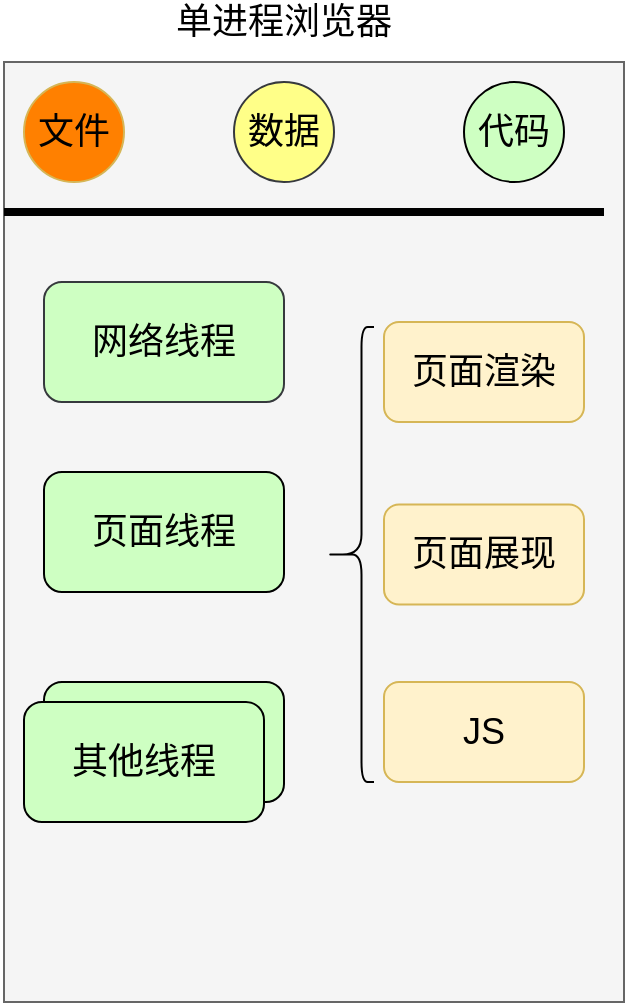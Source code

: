 <mxfile version="13.1.3" type="device"><diagram id="SwkUt15ISpknyj1isEnY" name="第 1 页"><mxGraphModel dx="793" dy="490" grid="1" gridSize="10" guides="1" tooltips="1" connect="1" arrows="1" fold="1" page="1" pageScale="1" pageWidth="827" pageHeight="1169" math="0" shadow="0"><root><mxCell id="0"/><mxCell id="1" parent="0"/><mxCell id="kO6g_gfTPb36z8n-xZZ_-1" value="" style="rounded=0;whiteSpace=wrap;html=1;fillColor=#f5f5f5;strokeColor=#666666;fontColor=#333333;fontSize=18;" vertex="1" parent="1"><mxGeometry x="60" y="60" width="310" height="470" as="geometry"/></mxCell><mxCell id="kO6g_gfTPb36z8n-xZZ_-2" value="" style="line;strokeWidth=4;html=1;perimeter=backbonePerimeter;points=[];outlineConnect=0;fontSize=18;" vertex="1" parent="1"><mxGeometry x="60" y="130" width="300" height="10" as="geometry"/></mxCell><mxCell id="kO6g_gfTPb36z8n-xZZ_-3" value="代码" style="ellipse;whiteSpace=wrap;html=1;aspect=fixed;fontSize=18;fillColor=#CEFFC2;" vertex="1" parent="1"><mxGeometry x="290" y="70" width="50" height="50" as="geometry"/></mxCell><mxCell id="kO6g_gfTPb36z8n-xZZ_-4" value="数据" style="ellipse;whiteSpace=wrap;html=1;aspect=fixed;fontSize=18;fillColor=#ffff88;strokeColor=#36393d;" vertex="1" parent="1"><mxGeometry x="175" y="70" width="50" height="50" as="geometry"/></mxCell><mxCell id="kO6g_gfTPb36z8n-xZZ_-5" value="文件" style="ellipse;whiteSpace=wrap;html=1;aspect=fixed;fontSize=18;fillColor=#FF8000;strokeColor=#d6b656;" vertex="1" parent="1"><mxGeometry x="70" y="70" width="50" height="50" as="geometry"/></mxCell><mxCell id="kO6g_gfTPb36z8n-xZZ_-6" value="网络线程" style="rounded=1;whiteSpace=wrap;html=1;fillColor=#CEFFC2;fontSize=18;strokeColor=#36393d;" vertex="1" parent="1"><mxGeometry x="80" y="170" width="120" height="60" as="geometry"/></mxCell><mxCell id="kO6g_gfTPb36z8n-xZZ_-7" value="页面线程" style="rounded=1;whiteSpace=wrap;html=1;fillColor=#CEFFC2;fontSize=18;" vertex="1" parent="1"><mxGeometry x="80" y="265" width="120" height="60" as="geometry"/></mxCell><mxCell id="kO6g_gfTPb36z8n-xZZ_-8" value="其他线程" style="rounded=1;whiteSpace=wrap;html=1;fillColor=#CEFFC2;fontSize=18;" vertex="1" parent="1"><mxGeometry x="80" y="370" width="120" height="60" as="geometry"/></mxCell><mxCell id="kO6g_gfTPb36z8n-xZZ_-15" value="单进程浏览器" style="text;html=1;strokeColor=none;fillColor=none;align=center;verticalAlign=middle;whiteSpace=wrap;rounded=0;fontSize=18;" vertex="1" parent="1"><mxGeometry x="120" y="30" width="160" height="20" as="geometry"/></mxCell><mxCell id="kO6g_gfTPb36z8n-xZZ_-18" value="其他线程" style="rounded=1;whiteSpace=wrap;html=1;fillColor=#CEFFC2;fontSize=18;" vertex="1" parent="1"><mxGeometry x="70" y="380" width="120" height="60" as="geometry"/></mxCell><mxCell id="kO6g_gfTPb36z8n-xZZ_-19" value="" style="shape=curlyBracket;whiteSpace=wrap;html=1;rounded=1;rotation=0;size=0.75;" vertex="1" parent="1"><mxGeometry x="220" y="192.5" width="25" height="227.5" as="geometry"/></mxCell><mxCell id="kO6g_gfTPb36z8n-xZZ_-21" value="&lt;font style=&quot;font-size: 18px&quot;&gt;页面渲染&lt;/font&gt;" style="rounded=1;whiteSpace=wrap;html=1;fillColor=#fff2cc;strokeColor=#d6b656;" vertex="1" parent="1"><mxGeometry x="250" y="190" width="100" height="50" as="geometry"/></mxCell><mxCell id="kO6g_gfTPb36z8n-xZZ_-22" value="&lt;font style=&quot;font-size: 18px&quot;&gt;页面展现&lt;/font&gt;" style="rounded=1;whiteSpace=wrap;html=1;fillColor=#fff2cc;strokeColor=#d6b656;" vertex="1" parent="1"><mxGeometry x="250" y="281.25" width="100" height="50" as="geometry"/></mxCell><mxCell id="kO6g_gfTPb36z8n-xZZ_-23" value="&lt;span style=&quot;font-size: 18px&quot;&gt;JS&lt;/span&gt;" style="rounded=1;whiteSpace=wrap;html=1;fillColor=#fff2cc;strokeColor=#d6b656;" vertex="1" parent="1"><mxGeometry x="250" y="370" width="100" height="50" as="geometry"/></mxCell></root></mxGraphModel></diagram></mxfile>